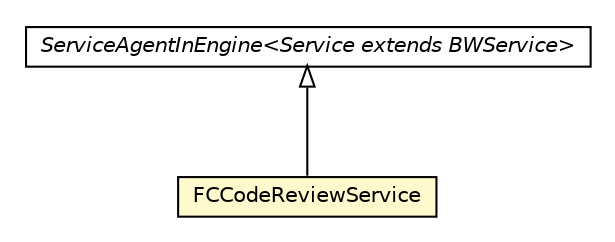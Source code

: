 #!/usr/local/bin/dot
#
# Class diagram 
# Generated by UMLGraph version R5_6-24-gf6e263 (http://www.umlgraph.org/)
#

digraph G {
	edge [fontname="Helvetica",fontsize=10,labelfontname="Helvetica",labelfontsize=10];
	node [fontname="Helvetica",fontsize=10,shape=plaintext];
	nodesep=0.25;
	ranksep=0.5;
	// fr.fastconnect.factory.tibco.bw.codereview.FCCodeReviewService
	c104 [label=<<table title="fr.fastconnect.factory.tibco.bw.codereview.FCCodeReviewService" border="0" cellborder="1" cellspacing="0" cellpadding="2" port="p" bgcolor="lemonChiffon" href="./FCCodeReviewService.html">
		<tr><td><table border="0" cellspacing="0" cellpadding="1">
<tr><td align="center" balign="center"> FCCodeReviewService </td></tr>
		</table></td></tr>
		</table>>, URL="./FCCodeReviewService.html", fontname="Helvetica", fontcolor="black", fontsize=10.0];
	//fr.fastconnect.factory.tibco.bw.codereview.FCCodeReviewService extends fr.fastconnect.factory.tibco.bw.maven.bwengine.ServiceAgentInEngine<fr.fastconnect.factory.tibco.bw.codereview.CodeReview_Proxy>
	c118:p -> c104:p [dir=back,arrowtail=empty];
	// fr.fastconnect.factory.tibco.bw.maven.bwengine.ServiceAgentInEngine<Service extends fr.fastconnect.factory.tibco.bw.maven.bwengine.BWService>
	c118 [label=<<table title="fr.fastconnect.factory.tibco.bw.maven.bwengine.ServiceAgentInEngine" border="0" cellborder="1" cellspacing="0" cellpadding="2" port="p" href="http://java.sun.com/j2se/1.4.2/docs/api/fr/fastconnect/factory/tibco/bw/maven/bwengine/ServiceAgentInEngine.html">
		<tr><td><table border="0" cellspacing="0" cellpadding="1">
<tr><td align="center" balign="center"><font face="Helvetica-Oblique"> ServiceAgentInEngine&lt;Service extends BWService&gt; </font></td></tr>
		</table></td></tr>
		</table>>, URL="http://java.sun.com/j2se/1.4.2/docs/api/fr/fastconnect/factory/tibco/bw/maven/bwengine/ServiceAgentInEngine.html", fontname="Helvetica", fontcolor="black", fontsize=10.0];
}

